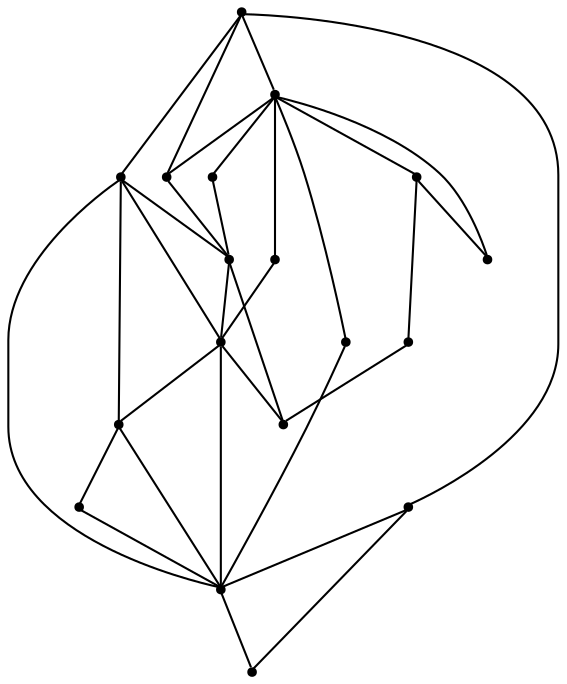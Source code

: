 graph {
  node [shape=point,comment="{\"directed\":false,\"doi\":\"10.1007/978-3-319-73915-1_17\",\"figure\":\"6 (2)\"}"]

  v0 [pos="1558.4399796010023,1459.6003343553264"]
  v1 [pos="1513.2952234853315,1458.258508010235"]
  v2 [pos="1464.0915868737948,1457.6059080775426"]
  v3 [pos="1373.600054239427,1458.3751277390234"]
  v4 [pos="1415.0796057531995,1458.9992722035408"]
  v5 [pos="1330.7620315641652,1455.9081817204387"]
  v6 [pos="1285.9193840209773,1456.271807630514"]
  v7 [pos="1240.5893312561348,1456.7655656425334"]
  v8 [pos="1191.7210917537454,1458.6776777224347"]
  v9 [pos="1116.435171295598,1458.9815948400715"]
  v10 [pos="1161.1943590405574,1458.431434592809"]
  v11 [pos="1087.1378570501809,1458.5299636384784"]
  v12 [pos="1066.972062145645,1458.5299636384784"]
  v13 [pos="1036.7213826507875,1459.2712047390723"]
  v14 [pos="995.3054513489218,1458.9461447316746"]
  v15 [pos="953.0799759013441,1458.0376045545033"]
  v16 [pos="909.603239364516,1459.321184622839"]
  v17 [pos="864.8158819505161,1458.458554720578"]

  v0 -- v3 [id="-1",pos="1558.4399796010023,1459.6003343553264 1568.7373289919565,1495.73070330748 1578.5472413670475,1494.9306436413847 1587.436139100202,1457.9001280803259 1525.1388206352367,1363.465490446028 1454.023314757597,1363.7947472375588 1373.600054239427,1458.3751277390234"]
  v17 -- v14 [id="-2",pos="864.8158819505161,1458.458554720578 911.5493151968469,1399.199708411075 955.8397291265376,1398.228725173015 995.3054513489218,1458.9461447316746"]
  v17 -- v16 [id="-3",pos="864.8158819505161,1458.458554720578 879.3192713329938,1433.879897682338 894.9092436999888,1433.679850971995 909.603239364516,1459.321184622839"]
  v17 -- v13 [id="-4",pos="864.8158819505161,1458.458554720578 922.64275978317,1380.2802240133651 980.3936335595705,1380.3344006812647 1036.7213826507875,1459.2712047390723"]
  v16 -- v15 [id="-5",pos="909.603239364516,1459.321184622839 924.9806515482512,1497.2851667153138 940.0830915167563,1496.6725634071622 953.0799759013441,1458.0376045545033"]
  v16 -- v9 [id="-6",pos="909.603239364516,1459.321184622839 992.6247385269269,1360.3566908056373 1062.0816677057521,1359.8691007945406 1116.435171295598,1458.9815948400715"]
  v16 -- v11 [id="-7",pos="909.603239364516,1459.321184622839 983.1398901431076,1372.6041786587032 1042.5118870402985,1372.3416888874713 1087.1378570501809,1458.5299636384784"]
  v16 -- v12 [id="-8",pos="909.603239364516,1459.321184622839 965.0912080174055,1363.4195801711178 1017.782923693343,1362.0984833961381 1066.972062145645,1458.5299636384784"]
  v16 -- v10 [id="-9",pos="909.603239364516,1459.321184622839 1006.5978481971173,1322.1926620028194 1090.140247780205,1321.9426354087097 1161.1943590405574,1458.431434592809"]
  v16 -- v8 [id="-10",pos="909.603239364516,1459.321184622839 1018.9706281591045,1328.2144113573909 1112.4938657840553,1327.8893513499931 1191.7210917537454,1458.6776777224347"]
  v15 -- v7 [id="-11",pos="953.0799759013441,1458.0376045545033 1053.5428242120245,1325.5057051376862 1140.9734647720861,1327.0184550547428 1212.443158136303,1458.7210444918098 1220.9070308855646,1491.117420143022 1229.9501941200544,1491.7591465895514 1240.5893312561348,1456.7655656425334"]
  v14 -- v3 [id="-12",pos="995.3054513489218,1458.9461447316746 1134.1014644714735,1312.307836441395 1259.779902392647,1312.1286464764405 1373.600054239427,1458.3751277390234"]
  v14 -- v5 [id="-13",pos="995.3054513489218,1458.9461447316746 1102.3797464186976,1296.4180486619312 1213.9350695923313,1295.747071901747 1330.7620315641652,1455.9081817204387"]
  v14 -- v7 [id="-14",pos="995.3054513489218,1458.9461447316746 1092.524050382864,1322.1718052574306 1173.6537146332403,1322.1300917666535 1240.5893312561348,1456.7655656425334"]
  v13 -- v4 [id="-15",pos="1036.7213826507875,1459.2712047390723 1179.2379222986349,1313.1120928916232 1306.116400838603,1313.3163363860992 1415.0796057531995,1458.9992722035408"]
  v13 -- v3 [id="-16",pos="1036.7213826507875,1459.2712047390723 1212.3973744755606,1293.1383254495752 1348.2481787527029,1292.663198615601 1443.1882299123806,1456.3456646724921 1417.5425123474745,1514.841840847267 1393.9512093815524,1514.5125840557362 1373.600054239427,1458.3751277390234"]
  v12 -- v3 [id="-17",pos="1066.972062145645,1458.5299636384784 1163.5603250920522,1644.960970913399 1265.7016373791819,1645.3775971200637 1373.600054239427,1458.3751277390234"]
  v9 -- v10 [id="-18",pos="1116.435171295598,1458.9815948400715 1130.313375252374,1492.309306836814 1145.6158007945392,1492.6634899825897 1161.1943590405574,1458.431434592809"]
  v9 -- v2 [id="-19",pos="1116.435171295598,1458.9815948400715 1245.840176641748,1315.1957326260542 1361.316870357976,1315.4624191814191 1464.0915868737948,1457.6059080775426"]
  v8 -- v7 [id="-20",pos="1191.7210917537454,1458.6776777224347 1206.8922708017822,1510.1244011311426 1223.6075038083593,1509.603491197535 1240.5893312561348,1456.7655656425334"]
  v14 -- v6 [id="-21",pos="995.3054513489218,1458.9461447316746 1118.5740631074934,1353.2472113089398 1215.2602522171555,1353.0347014214742 1285.9193840209773,1456.271807630514"]
  v7 -- v1 [id="-22",pos="1240.5893312561348,1456.7655656425334 1312.2215248217788,1365.7532464996582 1393.480400736917,1365.7949599904355 1484.5990423466217,1455.578924928908 1492.4461074442138,1490.7258474658788 1501.8350644941445,1491.2758805378646 1513.2952234853315,1458.258508010235"]
  v7 -- v6 [id="-23",pos="1240.5893312561348,1456.7655656425334 1254.979231210126,1488.0336740321527 1269.448139773107,1488.2379175266287 1285.9193840209773,1456.271807630514"]
  v6 -- v1 [id="-24",pos="1285.9193840209773,1456.271807630514 1353.3947709275005,1365.0280930715744 1429.4194298282537,1365.644893163859 1513.2952234853315,1458.258508010235"]
  v6 -- v5 [id="-25",pos="1285.9193840209773,1456.271807630514 1298.5194925762346,1489.492120106033 1313.2926081294822,1489.758933836675 1330.7620315641652,1455.9081817204387"]
  v5 -- v0 [id="-26",pos="1330.7620315641652,1455.9081817204387 1400.3773276972672,1361.7860137411394 1476.8936522436604,1362.8820102762545 1558.4399796010023,1459.6003343553264"]
  v5 -- v3 [id="-27",pos="1330.7620315641652,1455.9081817204387 1342.2973202708624,1490.3506803994378 1356.828799836858,1490.4297834215822 1373.600054239427,1458.3751277390234"]
  v3 -- v4 [id="-28",pos="1373.600054239427,1458.3751277390234 1386.0125769624754,1492.4050698202138 1400.1940658774618,1492.0675466356936 1415.0796057531995,1458.9992722035408"]
  v11 -- v6 [id="-29",pos="1087.1378570501809,1458.5299636384784 1159.738915542079,1577.4843125702382 1225.291070755329,1576.6383426292327 1285.9193840209773,1456.271807630514"]
  v17 -- v15 [id="-30",pos="864.8158819505161,1458.458554720578 895.3801159330418,1414.0769266369782 925.076479293722,1414.2185998952884 953.0799759013441,1458.0376045545033"]
  v2 -- v1 [id="-31",pos="1464.0915868737948,1457.6059080775426 1478.593879356067,1512.758201112836 1494.6965015465425,1512.858288055646 1513.2952234853315,1458.258508010235"]
  v6 -- v3 [id="-32",pos="1285.9193840209773,1456.271807630514 1311.779839672449,1520.89258616494 1341.4678729504108,1521.296876369759 1373.600054239427,1458.3751277390234"]
}